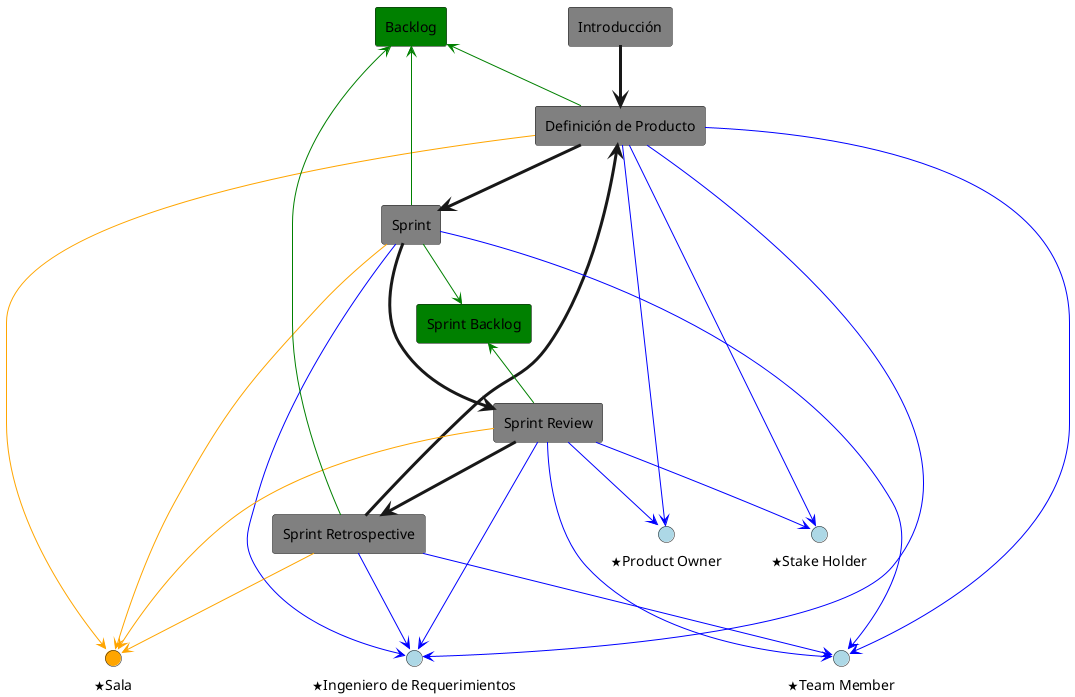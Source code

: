@startuml scrum
allowmixing

rectangle "Introducción" as introduction #Gray
rectangle "Definición de Producto" as product #Gray
rectangle "Sprint" as sprint #Gray
rectangle "Sprint Review" as sprint_review #Gray
rectangle "Sprint Retrospective" as sprint_retrospective #Gray

introduction -[thickness=3]-> product
product -[thickness=3]-> sprint
sprint -[thickness=3]-> sprint_review
sprint_review -[thickness=3]-> sprint_retrospective
sprint_retrospective -[thickness=3]-> product


() "<&star>Product Owner" as owner #LightBlue
() "<&star>Stake Holder" as sh #LightBlue
() "<&star>Ingeniero de Requerimientos" as rem #LightBlue
() "<&star>Team Member" as tm #LightBlue
() "<&star>Sala" as room #Orange

rectangle "Definición de Producto" as product #Gray

rectangle "Backlog" as product_backlog #Green
rectangle "Sprint Backlog" as sprint_backlog #Green

product -u[#Green]-> product_backlog
product -[#Blue]-> owner
product -[#Blue]-> sh
product -[#Blue]-> rem
product -[#Blue]-> tm
product -[#Orange]-> room

sprint -u[#Green]-> product_backlog
sprint -[#Green]-> sprint_backlog
sprint -[#Blue]-> rem
sprint -[#Blue]-> tm
sprint -[#Orange]-> room

sprint_review -u[#Green]-> sprint_backlog
sprint_review -[#Blue]-> owner
sprint_review -[#Blue]-> sh
sprint_review -[#Blue]-> rem
sprint_review -[#Blue]-> tm
sprint_review -[#Orange]-> room

sprint_retrospective -u[#Green]-> product_backlog
sprint_retrospective -[#Blue]-> rem
sprint_retrospective -[#Blue]-> tm
sprint_retrospective -[#Orange]-> room


@enduml

